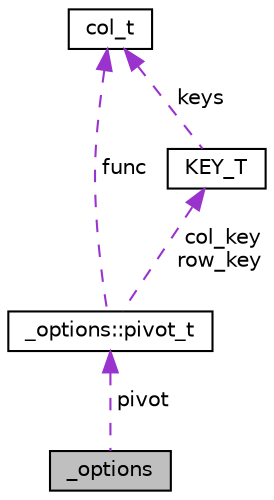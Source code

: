 digraph "_options"
{
 // LATEX_PDF_SIZE
  edge [fontname="Helvetica",fontsize="10",labelfontname="Helvetica",labelfontsize="10"];
  node [fontname="Helvetica",fontsize="10",shape=record];
  Node1 [label="_options",height=0.2,width=0.4,color="black", fillcolor="grey75", style="filled", fontcolor="black",tooltip=" "];
  Node2 -> Node1 [dir="back",color="darkorchid3",fontsize="10",style="dashed",label=" pivot" ,fontname="Helvetica"];
  Node2 [label="_options::pivot_t",height=0.2,width=0.4,color="black", fillcolor="white", style="filled",URL="$a00591.html",tooltip=" "];
  Node3 -> Node2 [dir="back",color="darkorchid3",fontsize="10",style="dashed",label=" func" ,fontname="Helvetica"];
  Node3 [label="col_t",height=0.2,width=0.4,color="black", fillcolor="white", style="filled",URL="$a00623.html",tooltip=" "];
  Node4 -> Node2 [dir="back",color="darkorchid3",fontsize="10",style="dashed",label=" col_key\nrow_key" ,fontname="Helvetica"];
  Node4 [label="KEY_T",height=0.2,width=0.4,color="black", fillcolor="white", style="filled",URL="$a00583.html",tooltip=" "];
  Node3 -> Node4 [dir="back",color="darkorchid3",fontsize="10",style="dashed",label=" keys" ,fontname="Helvetica"];
}
